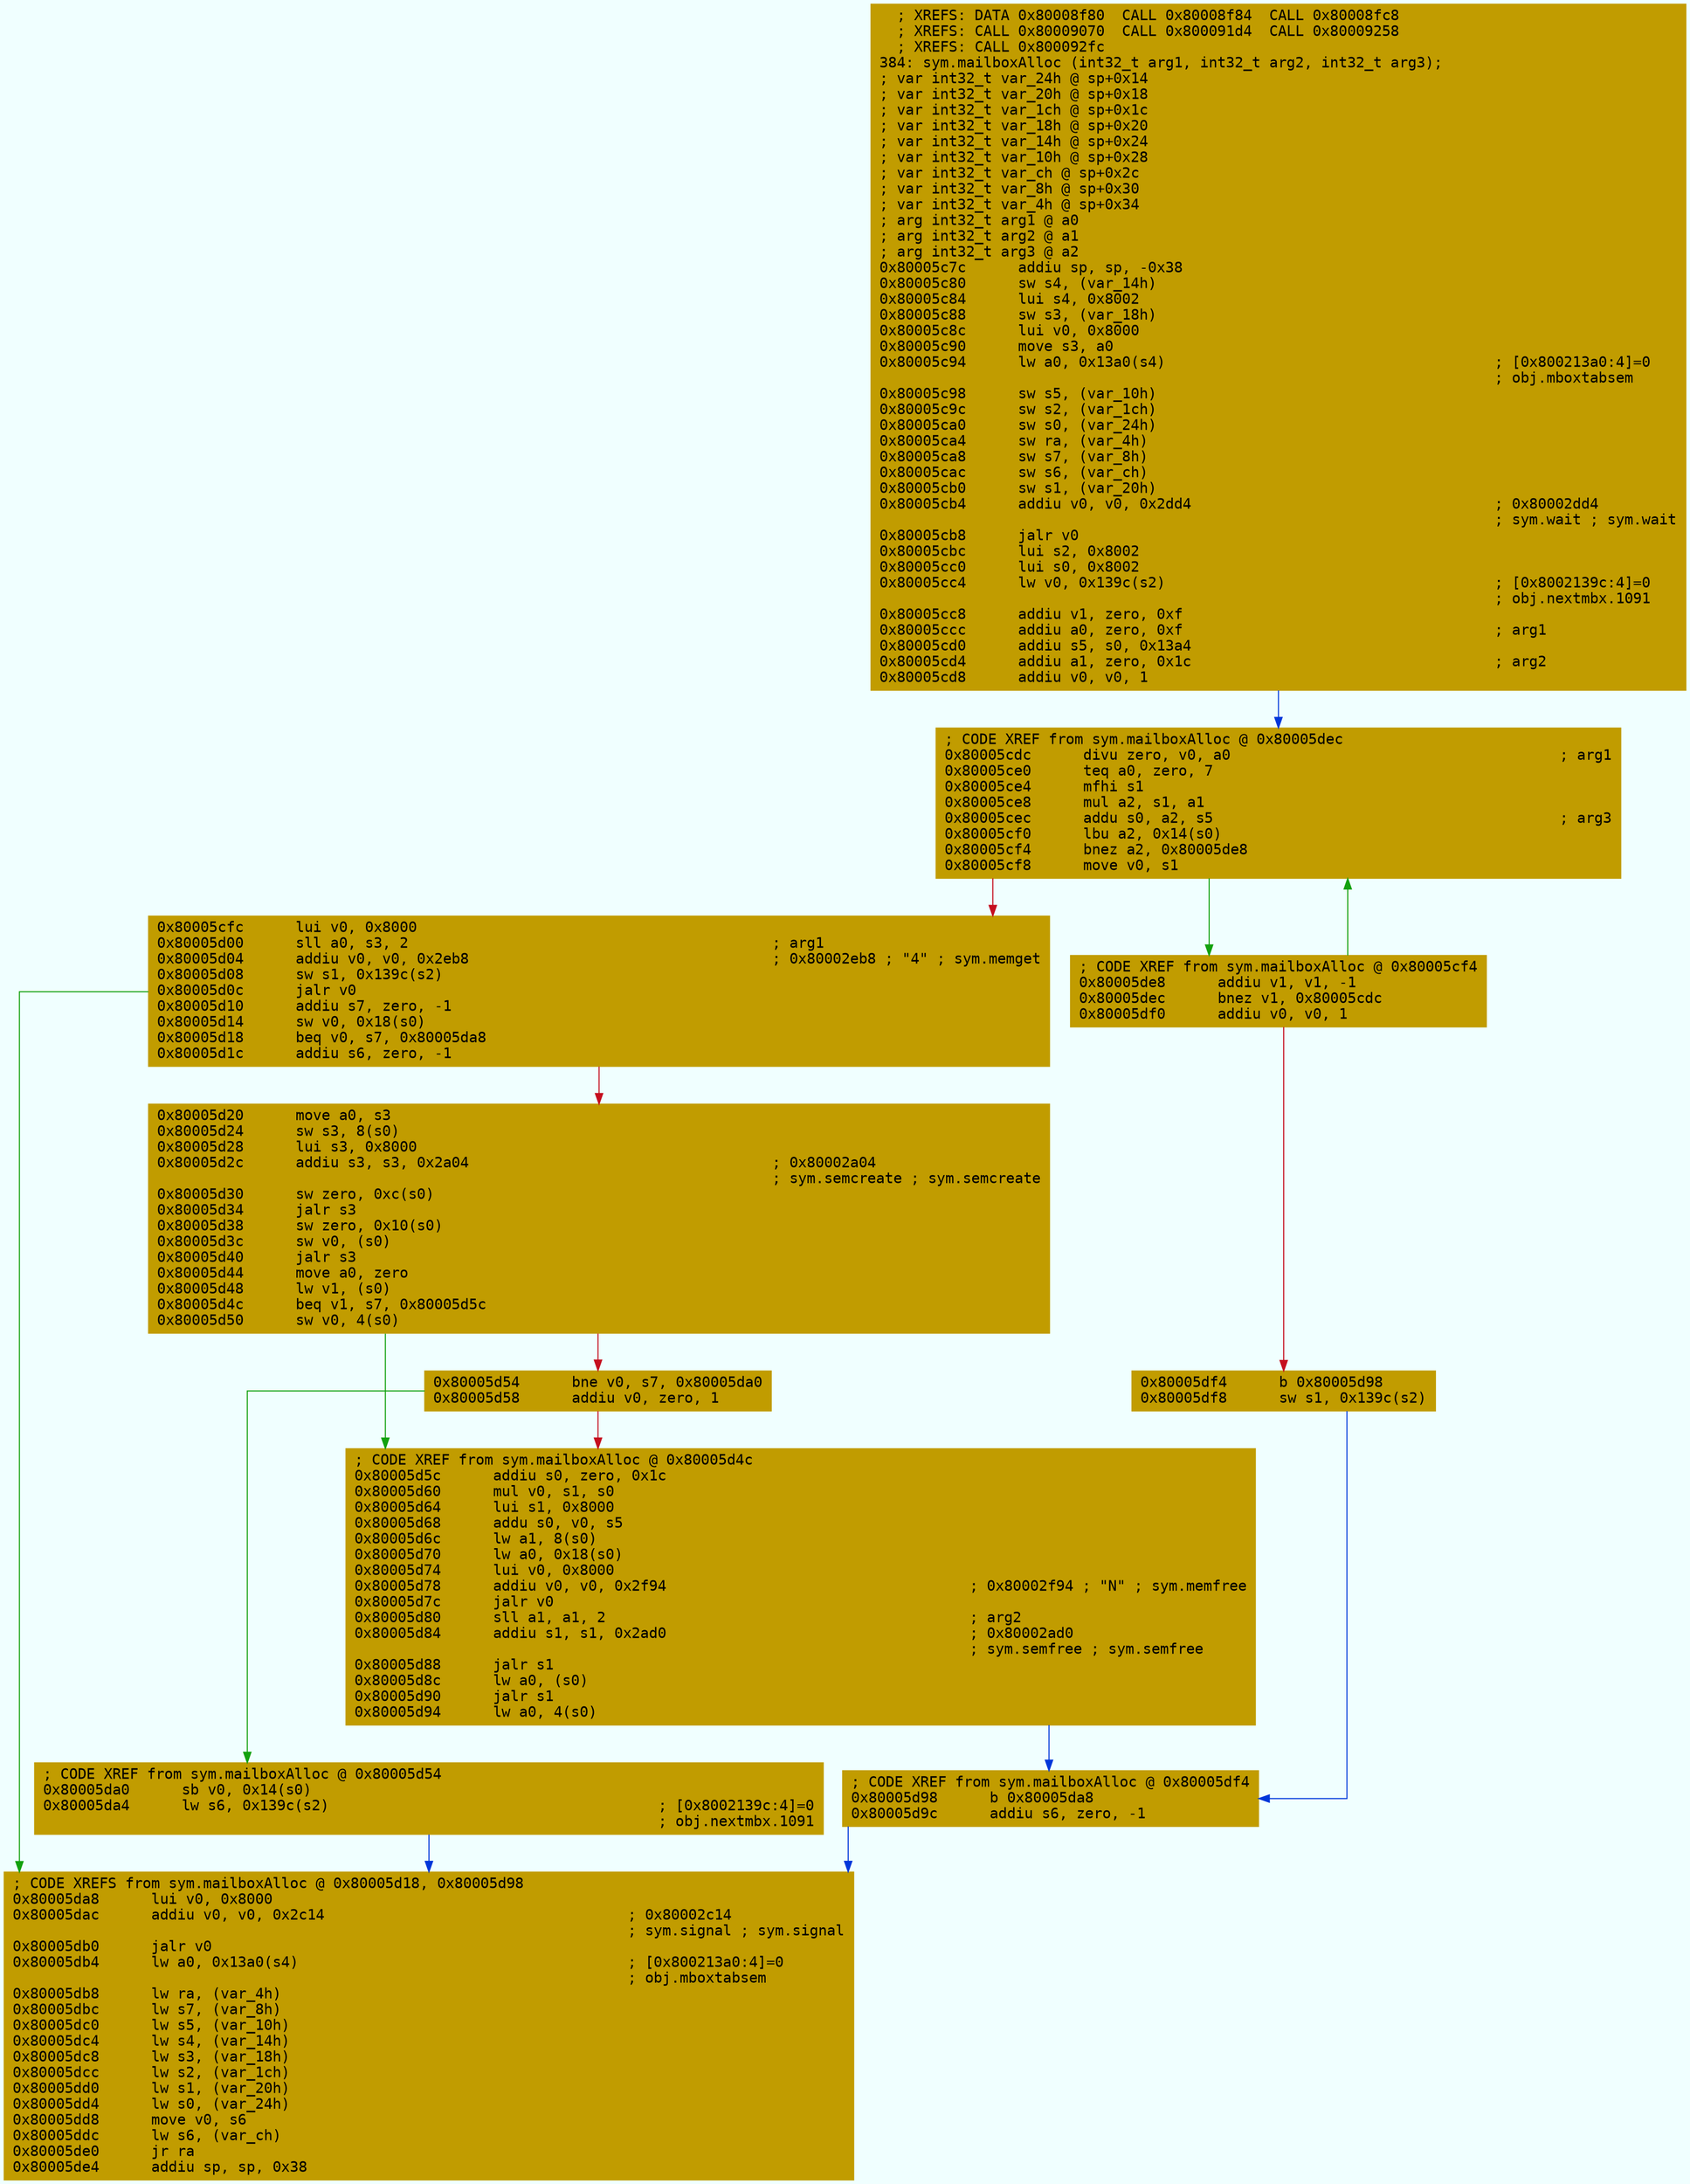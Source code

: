 digraph code {
	graph [bgcolor=azure fontsize=8 fontname="Courier" splines="ortho"];
	node [fillcolor=gray style=filled shape=box];
	edge [arrowhead="normal"];
	"0x80005c7c" [URL="sym.mailboxAlloc/0x80005c7c", fillcolor="#c19c00",color="#c19c00", fontname="Courier",label="  ; XREFS: DATA 0x80008f80  CALL 0x80008f84  CALL 0x80008fc8  \l  ; XREFS: CALL 0x80009070  CALL 0x800091d4  CALL 0x80009258  \l  ; XREFS: CALL 0x800092fc  \l384: sym.mailboxAlloc (int32_t arg1, int32_t arg2, int32_t arg3);\l; var int32_t var_24h @ sp+0x14\l; var int32_t var_20h @ sp+0x18\l; var int32_t var_1ch @ sp+0x1c\l; var int32_t var_18h @ sp+0x20\l; var int32_t var_14h @ sp+0x24\l; var int32_t var_10h @ sp+0x28\l; var int32_t var_ch @ sp+0x2c\l; var int32_t var_8h @ sp+0x30\l; var int32_t var_4h @ sp+0x34\l; arg int32_t arg1 @ a0\l; arg int32_t arg2 @ a1\l; arg int32_t arg3 @ a2\l0x80005c7c      addiu sp, sp, -0x38\l0x80005c80      sw s4, (var_14h)\l0x80005c84      lui s4, 0x8002\l0x80005c88      sw s3, (var_18h)\l0x80005c8c      lui v0, 0x8000\l0x80005c90      move s3, a0\l0x80005c94      lw a0, 0x13a0(s4)                                      ; [0x800213a0:4]=0\l                                                                       ; obj.mboxtabsem\l0x80005c98      sw s5, (var_10h)\l0x80005c9c      sw s2, (var_1ch)\l0x80005ca0      sw s0, (var_24h)\l0x80005ca4      sw ra, (var_4h)\l0x80005ca8      sw s7, (var_8h)\l0x80005cac      sw s6, (var_ch)\l0x80005cb0      sw s1, (var_20h)\l0x80005cb4      addiu v0, v0, 0x2dd4                                   ; 0x80002dd4\l                                                                       ; sym.wait ; sym.wait\l0x80005cb8      jalr v0\l0x80005cbc      lui s2, 0x8002\l0x80005cc0      lui s0, 0x8002\l0x80005cc4      lw v0, 0x139c(s2)                                      ; [0x8002139c:4]=0\l                                                                       ; obj.nextmbx.1091\l0x80005cc8      addiu v1, zero, 0xf\l0x80005ccc      addiu a0, zero, 0xf                                    ; arg1\l0x80005cd0      addiu s5, s0, 0x13a4\l0x80005cd4      addiu a1, zero, 0x1c                                   ; arg2\l0x80005cd8      addiu v0, v0, 1\l"]
	"0x80005cdc" [URL="sym.mailboxAlloc/0x80005cdc", fillcolor="#c19c00",color="#c19c00", fontname="Courier",label="; CODE XREF from sym.mailboxAlloc @ 0x80005dec\l0x80005cdc      divu zero, v0, a0                                      ; arg1\l0x80005ce0      teq a0, zero, 7\l0x80005ce4      mfhi s1\l0x80005ce8      mul a2, s1, a1\l0x80005cec      addu s0, a2, s5                                        ; arg3\l0x80005cf0      lbu a2, 0x14(s0)\l0x80005cf4      bnez a2, 0x80005de8\l0x80005cf8      move v0, s1\l"]
	"0x80005cfc" [URL="sym.mailboxAlloc/0x80005cfc", fillcolor="#c19c00",color="#c19c00", fontname="Courier",label="0x80005cfc      lui v0, 0x8000\l0x80005d00      sll a0, s3, 2                                          ; arg1\l0x80005d04      addiu v0, v0, 0x2eb8                                   ; 0x80002eb8 ; \"4\" ; sym.memget\l0x80005d08      sw s1, 0x139c(s2)\l0x80005d0c      jalr v0\l0x80005d10      addiu s7, zero, -1\l0x80005d14      sw v0, 0x18(s0)\l0x80005d18      beq v0, s7, 0x80005da8\l0x80005d1c      addiu s6, zero, -1\l"]
	"0x80005d20" [URL="sym.mailboxAlloc/0x80005d20", fillcolor="#c19c00",color="#c19c00", fontname="Courier",label="0x80005d20      move a0, s3\l0x80005d24      sw s3, 8(s0)\l0x80005d28      lui s3, 0x8000\l0x80005d2c      addiu s3, s3, 0x2a04                                   ; 0x80002a04\l                                                                       ; sym.semcreate ; sym.semcreate\l0x80005d30      sw zero, 0xc(s0)\l0x80005d34      jalr s3\l0x80005d38      sw zero, 0x10(s0)\l0x80005d3c      sw v0, (s0)\l0x80005d40      jalr s3\l0x80005d44      move a0, zero\l0x80005d48      lw v1, (s0)\l0x80005d4c      beq v1, s7, 0x80005d5c\l0x80005d50      sw v0, 4(s0)\l"]
	"0x80005d54" [URL="sym.mailboxAlloc/0x80005d54", fillcolor="#c19c00",color="#c19c00", fontname="Courier",label="0x80005d54      bne v0, s7, 0x80005da0\l0x80005d58      addiu v0, zero, 1\l"]
	"0x80005d5c" [URL="sym.mailboxAlloc/0x80005d5c", fillcolor="#c19c00",color="#c19c00", fontname="Courier",label="; CODE XREF from sym.mailboxAlloc @ 0x80005d4c\l0x80005d5c      addiu s0, zero, 0x1c\l0x80005d60      mul v0, s1, s0\l0x80005d64      lui s1, 0x8000\l0x80005d68      addu s0, v0, s5\l0x80005d6c      lw a1, 8(s0)\l0x80005d70      lw a0, 0x18(s0)\l0x80005d74      lui v0, 0x8000\l0x80005d78      addiu v0, v0, 0x2f94                                   ; 0x80002f94 ; \"N\" ; sym.memfree\l0x80005d7c      jalr v0\l0x80005d80      sll a1, a1, 2                                          ; arg2\l0x80005d84      addiu s1, s1, 0x2ad0                                   ; 0x80002ad0\l                                                                       ; sym.semfree ; sym.semfree\l0x80005d88      jalr s1\l0x80005d8c      lw a0, (s0)\l0x80005d90      jalr s1\l0x80005d94      lw a0, 4(s0)\l"]
	"0x80005d98" [URL="sym.mailboxAlloc/0x80005d98", fillcolor="#c19c00",color="#c19c00", fontname="Courier",label="; CODE XREF from sym.mailboxAlloc @ 0x80005df4\l0x80005d98      b 0x80005da8\l0x80005d9c      addiu s6, zero, -1\l"]
	"0x80005da0" [URL="sym.mailboxAlloc/0x80005da0", fillcolor="#c19c00",color="#c19c00", fontname="Courier",label="; CODE XREF from sym.mailboxAlloc @ 0x80005d54\l0x80005da0      sb v0, 0x14(s0)\l0x80005da4      lw s6, 0x139c(s2)                                      ; [0x8002139c:4]=0\l                                                                       ; obj.nextmbx.1091\l"]
	"0x80005da8" [URL="sym.mailboxAlloc/0x80005da8", fillcolor="#c19c00",color="#c19c00", fontname="Courier",label="; CODE XREFS from sym.mailboxAlloc @ 0x80005d18, 0x80005d98\l0x80005da8      lui v0, 0x8000\l0x80005dac      addiu v0, v0, 0x2c14                                   ; 0x80002c14\l                                                                       ; sym.signal ; sym.signal\l0x80005db0      jalr v0\l0x80005db4      lw a0, 0x13a0(s4)                                      ; [0x800213a0:4]=0\l                                                                       ; obj.mboxtabsem\l0x80005db8      lw ra, (var_4h)\l0x80005dbc      lw s7, (var_8h)\l0x80005dc0      lw s5, (var_10h)\l0x80005dc4      lw s4, (var_14h)\l0x80005dc8      lw s3, (var_18h)\l0x80005dcc      lw s2, (var_1ch)\l0x80005dd0      lw s1, (var_20h)\l0x80005dd4      lw s0, (var_24h)\l0x80005dd8      move v0, s6\l0x80005ddc      lw s6, (var_ch)\l0x80005de0      jr ra\l0x80005de4      addiu sp, sp, 0x38\l"]
	"0x80005de8" [URL="sym.mailboxAlloc/0x80005de8", fillcolor="#c19c00",color="#c19c00", fontname="Courier",label="; CODE XREF from sym.mailboxAlloc @ 0x80005cf4\l0x80005de8      addiu v1, v1, -1\l0x80005dec      bnez v1, 0x80005cdc\l0x80005df0      addiu v0, v0, 1\l"]
	"0x80005df4" [URL="sym.mailboxAlloc/0x80005df4", fillcolor="#c19c00",color="#c19c00", fontname="Courier",label="0x80005df4      b 0x80005d98\l0x80005df8      sw s1, 0x139c(s2)\l"]
        "0x80005c7c" -> "0x80005cdc" [color="#0037da"];
        "0x80005cdc" -> "0x80005de8" [color="#13a10e"];
        "0x80005cdc" -> "0x80005cfc" [color="#c50f1f"];
        "0x80005cfc" -> "0x80005da8" [color="#13a10e"];
        "0x80005cfc" -> "0x80005d20" [color="#c50f1f"];
        "0x80005d20" -> "0x80005d5c" [color="#13a10e"];
        "0x80005d20" -> "0x80005d54" [color="#c50f1f"];
        "0x80005d54" -> "0x80005da0" [color="#13a10e"];
        "0x80005d54" -> "0x80005d5c" [color="#c50f1f"];
        "0x80005d5c" -> "0x80005d98" [color="#0037da"];
        "0x80005d98" -> "0x80005da8" [color="#0037da"];
        "0x80005da0" -> "0x80005da8" [color="#0037da"];
        "0x80005de8" -> "0x80005cdc" [color="#13a10e"];
        "0x80005de8" -> "0x80005df4" [color="#c50f1f"];
        "0x80005df4" -> "0x80005d98" [color="#0037da"];
}
